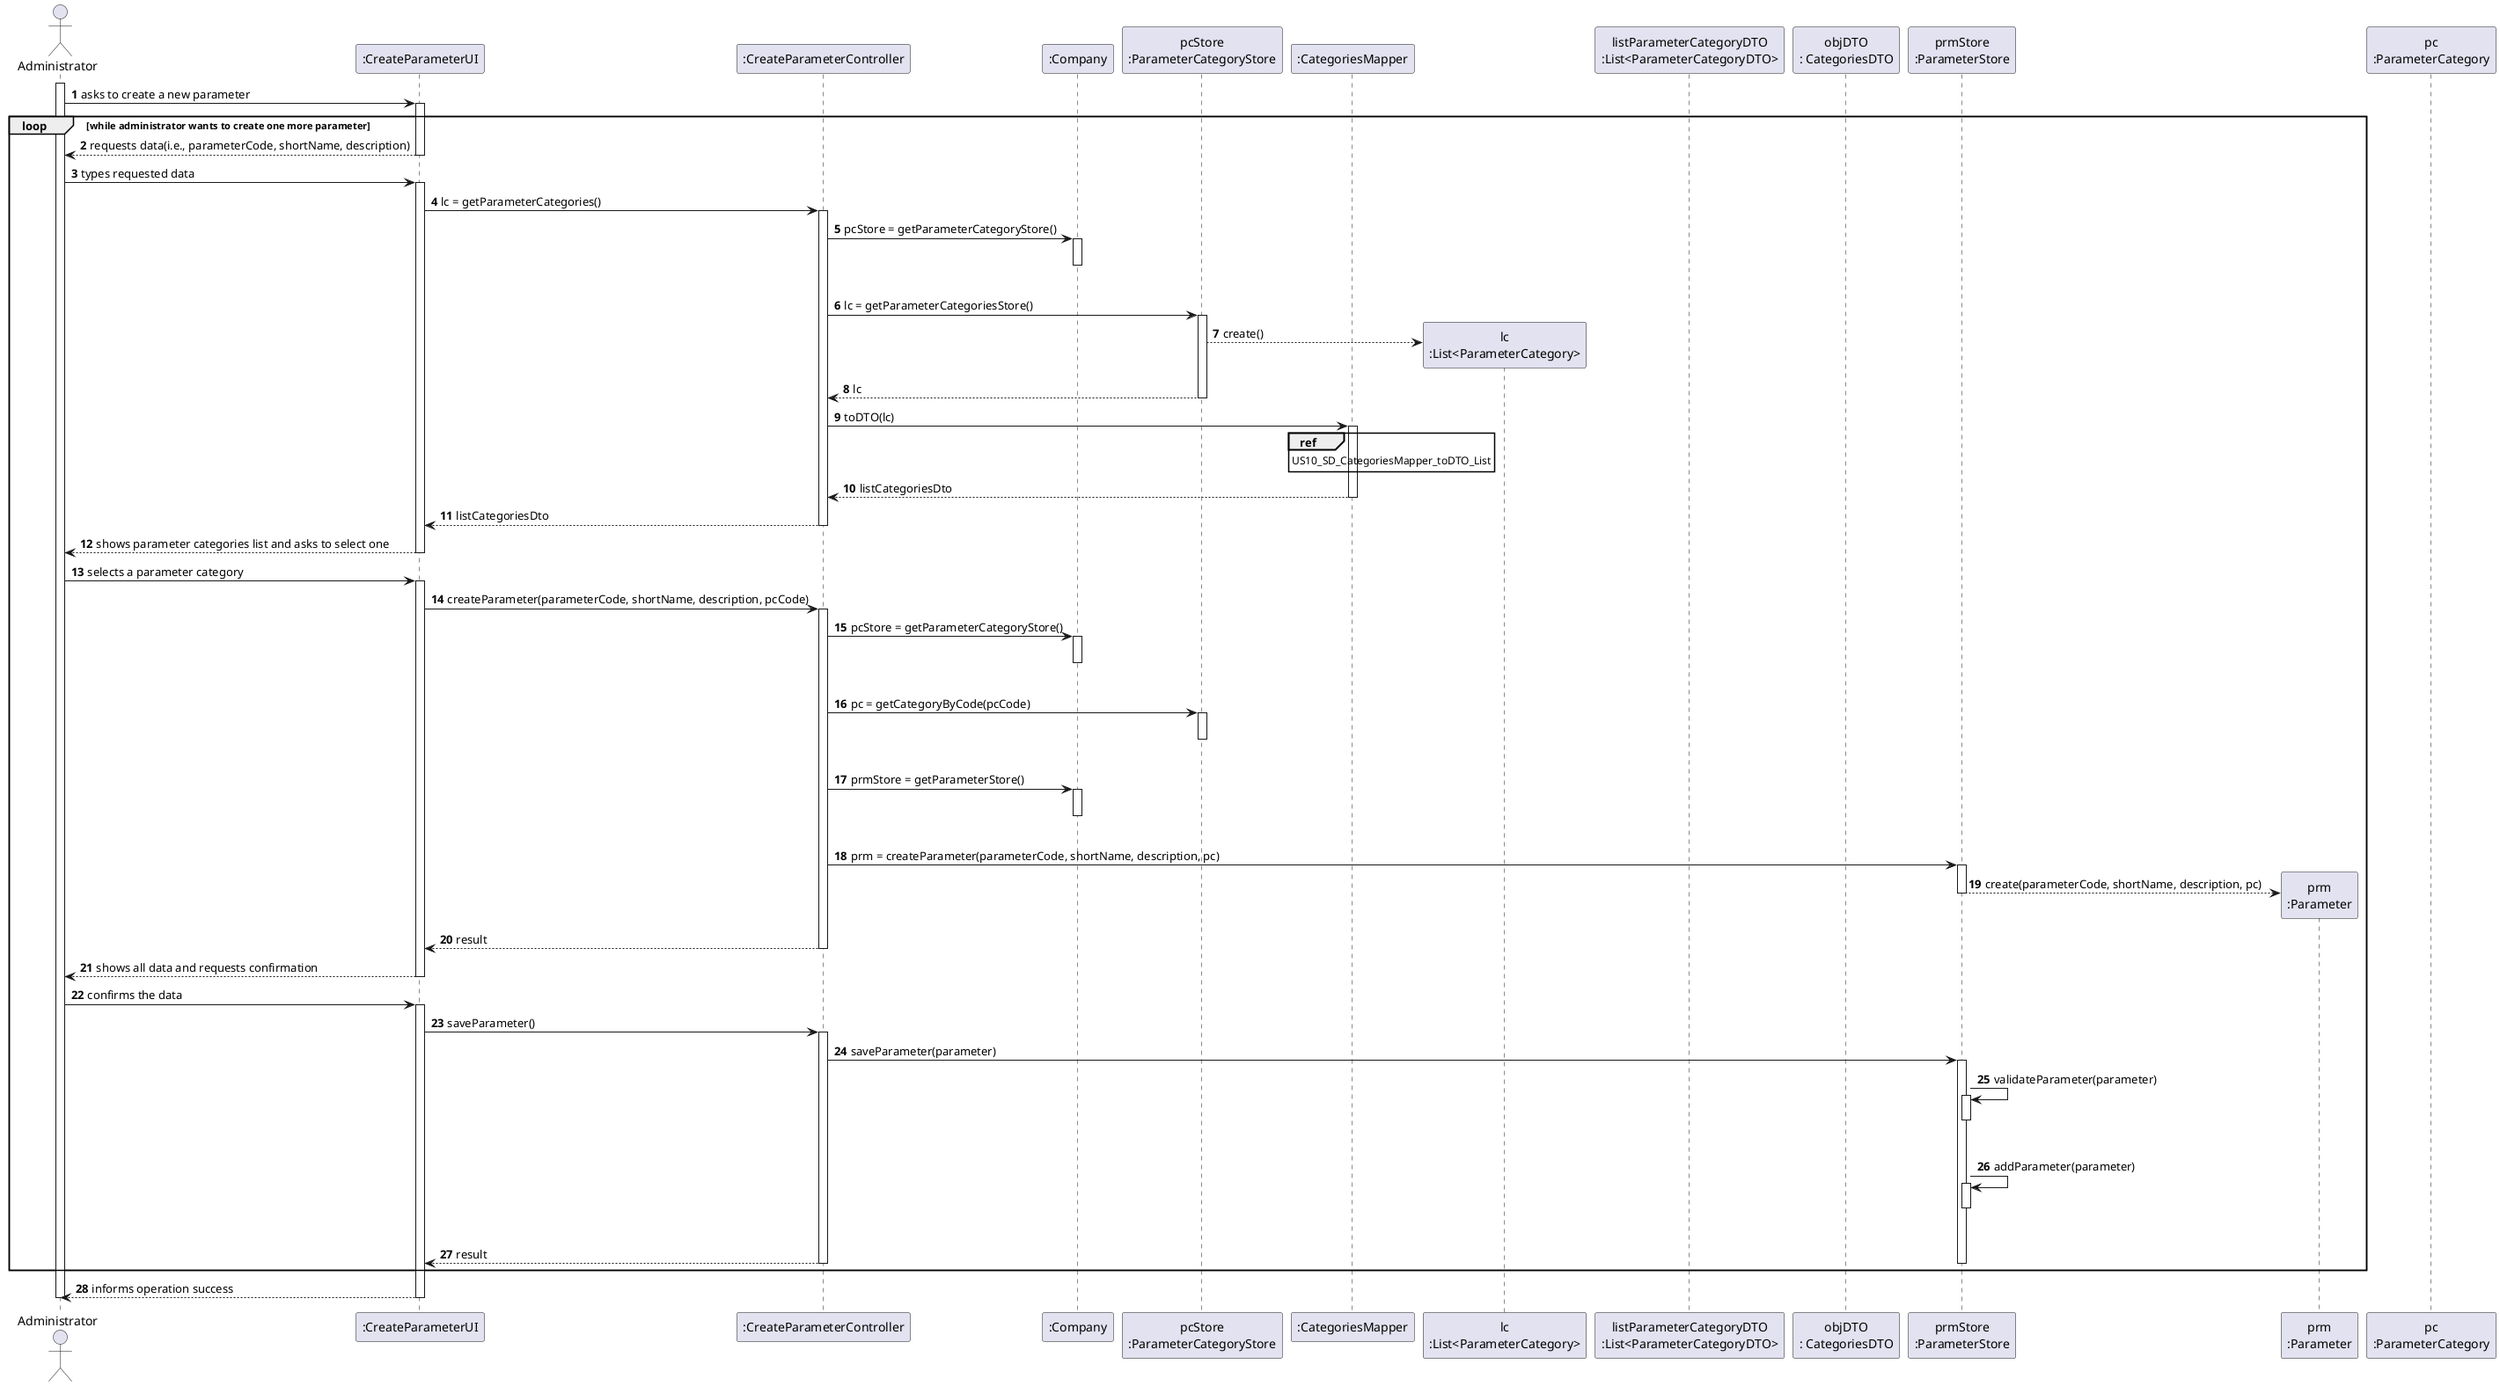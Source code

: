 @startuml
autonumber
'hide footbox
actor "Administrator" as ADM

participant ":CreateParameterUI" as UI
participant ":CreateParameterController" as CTRL
participant ":Company" as CMP
participant "pcStore\n:ParameterCategoryStore" as PCSTORE
participant ":CategoriesMapper" as PCMAPPER
participant "lc\n:List<ParameterCategory>" as LC
participant "listParameterCategoryDTO\n:List<ParameterCategoryDTO>" as LIST_DTO
participant "objDTO\n: CategoriesDTO" as OBJ_DTO
participant "prmStore\n:ParameterStore" as PRMSTORE
participant "prm\n:Parameter" as PRM
participant "pc\n:ParameterCategory" as PC

activate ADM
ADM -> UI : asks to create a new parameter
loop while administrator wants to create one more parameter
activate UI
UI --> ADM : requests data(i.e., parameterCode, shortName, description)
deactivate UI

ADM -> UI : types requested data
activate UI

UI -> CTRL : lc = getParameterCategories()
activate CTRL

CTRL -> CMP : pcStore = getParameterCategoryStore()
activate CMP
|||
deactivate CMP

CTRL -> PCSTORE : lc = getParameterCategoriesStore()
activate PCSTORE

PCSTORE --> LC** : create()
PCSTORE --> CTRL : lc
deactivate PCSTORE

CTRL -> PCMAPPER : toDTO(lc)
activate PCMAPPER

ref over PCMAPPER : US10_SD_CategoriesMapper_toDTO_List

PCMAPPER --> CTRL : listCategoriesDto
deactivate PCMAPPER

CTRL --> UI : listCategoriesDto

deactivate CTRL

UI --> ADM : shows parameter categories list and asks to select one
deactivate CMP
deactivate UI

ADM -> UI : selects a parameter category
activate UI

UI -> CTRL : createParameter(parameterCode, shortName, description, pcCode)
activate CTRL

CTRL -> CMP : pcStore = getParameterCategoryStore()
activate CMP
|||
deactivate CMP

CTRL -> PCSTORE : pc = getCategoryByCode(pcCode)
activate PCSTORE
|||
deactivate PCSTORE

CTRL -> CMP: prmStore = getParameterStore()
activate CMP
|||
deactivate CMP
CTRL -> PRMSTORE: prm = createParameter(parameterCode, shortName, description, pc)
activate PRMSTORE

PRMSTORE --> PRM**: create(parameterCode, shortName, description, pc)
deactivate PRMSTORE
/'CTRL -> PRMSTORE: validateParameter(prm)
activate PRMSTORE
|||
deactivate PRMSTORE'/


CTRL --> UI: result
deactivate CTRL

UI --> ADM: shows all data and requests confirmation
deactivate UI

ADM -> UI : confirms the data
activate UI
UI -> CTRL : saveParameter()
activate CTRL

CTRL -> PRMSTORE : saveParameter(parameter)
activate PRMSTORE

PRMSTORE -> PRMSTORE: validateParameter(parameter)
activate PRMSTORE
|||
deactivate PRMSTORE
PRMSTORE -> PRMSTORE: addParameter(parameter)
activate PRMSTORE
|||
deactivate PRMSTORE

CTRL --> UI: result
deactivate PRMSTORE
deactivate CTRL
end

UI --> ADM : informs operation success
deactivate UI

deactivate ADM

@enduml
